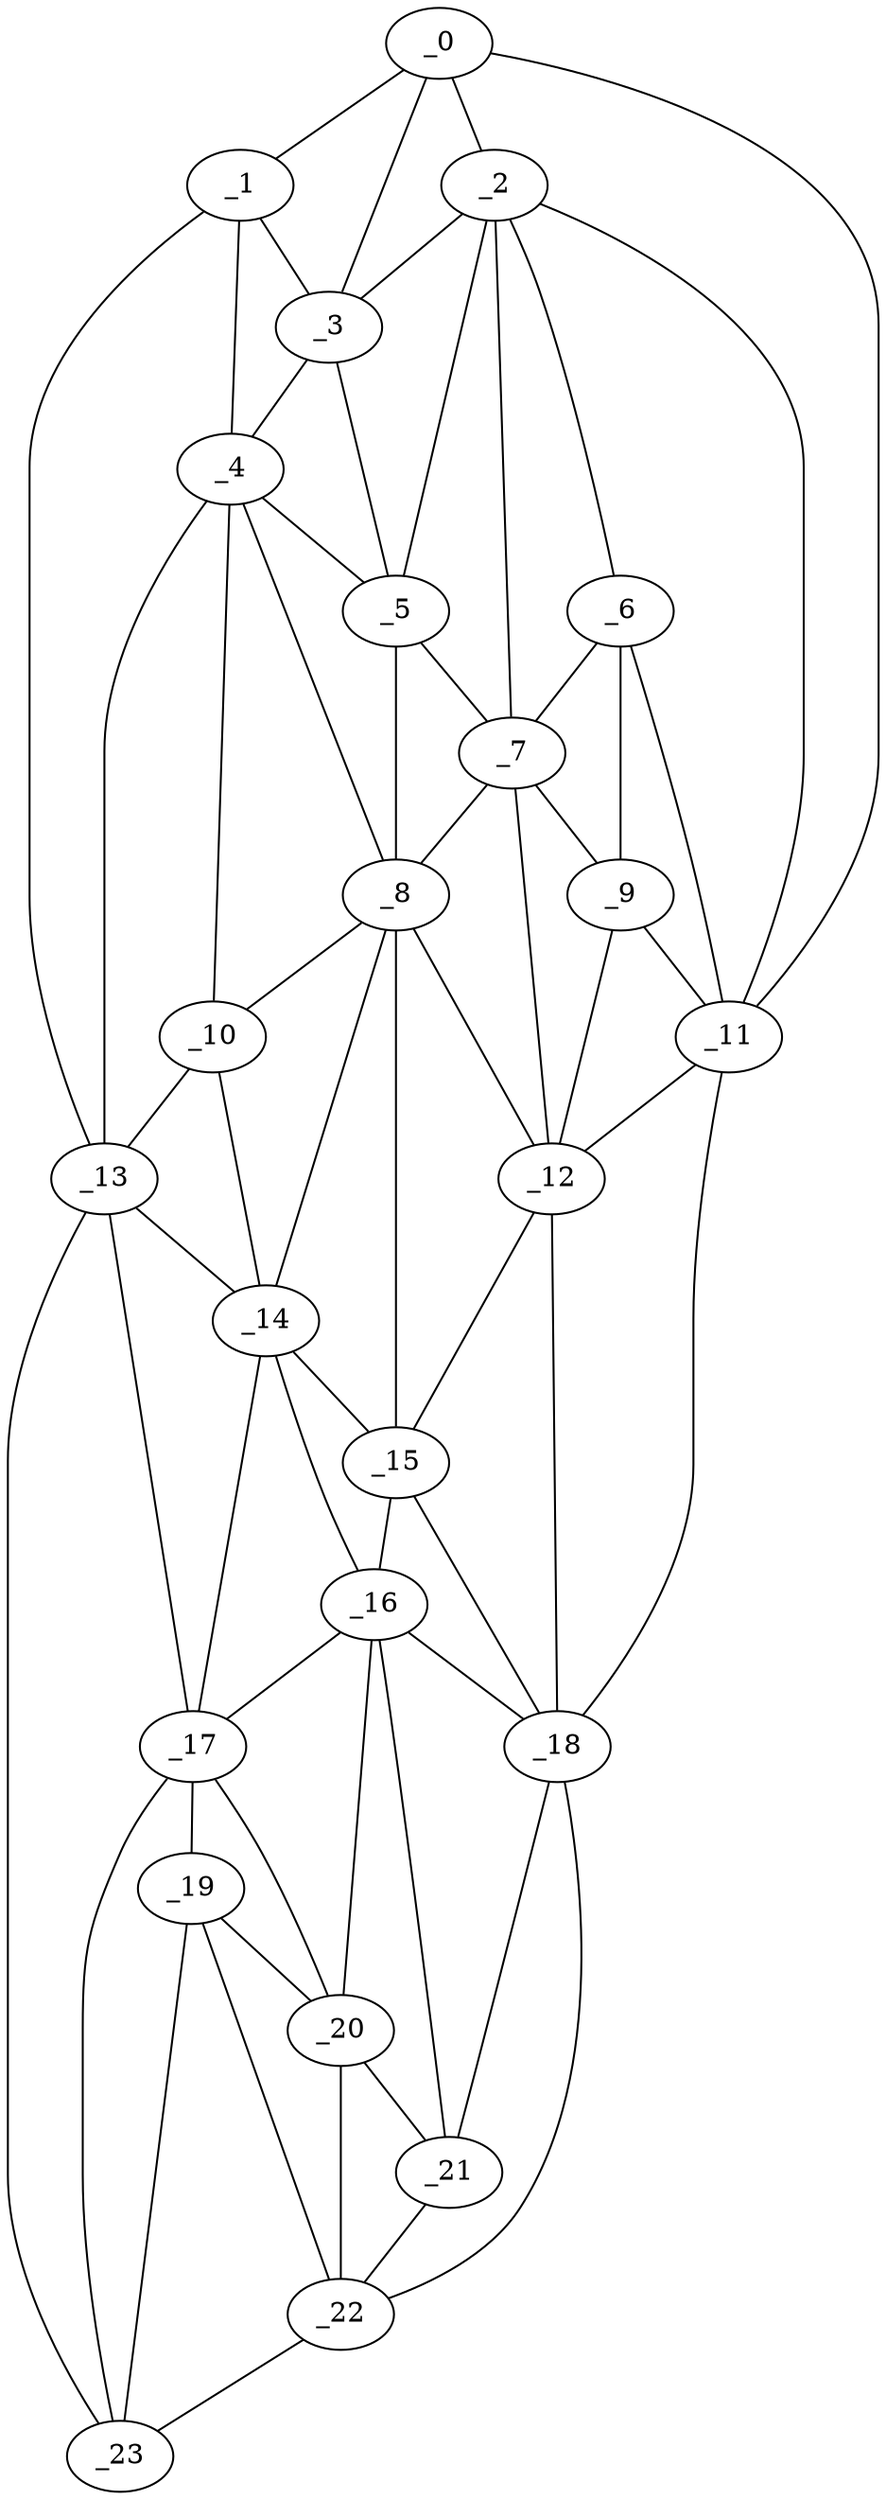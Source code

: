 graph "obj23__255.gxl" {
	_0	 [x=11,
		y=23];
	_1	 [x=36,
		y=61];
	_0 -- _1	 [valence=1];
	_2	 [x=44,
		y=29];
	_0 -- _2	 [valence=2];
	_3	 [x=44,
		y=46];
	_0 -- _3	 [valence=1];
	_11	 [x=68,
		y=17];
	_0 -- _11	 [valence=1];
	_1 -- _3	 [valence=2];
	_4	 [x=45,
		y=65];
	_1 -- _4	 [valence=2];
	_13	 [x=71,
		y=85];
	_1 -- _13	 [valence=1];
	_2 -- _3	 [valence=2];
	_5	 [x=52,
		y=43];
	_2 -- _5	 [valence=2];
	_6	 [x=53,
		y=27];
	_2 -- _6	 [valence=2];
	_7	 [x=58,
		y=34];
	_2 -- _7	 [valence=1];
	_2 -- _11	 [valence=1];
	_3 -- _4	 [valence=2];
	_3 -- _5	 [valence=2];
	_4 -- _5	 [valence=2];
	_8	 [x=60,
		y=42];
	_4 -- _8	 [valence=2];
	_10	 [x=65,
		y=73];
	_4 -- _10	 [valence=1];
	_4 -- _13	 [valence=1];
	_5 -- _7	 [valence=2];
	_5 -- _8	 [valence=1];
	_6 -- _7	 [valence=2];
	_9	 [x=63,
		y=26];
	_6 -- _9	 [valence=2];
	_6 -- _11	 [valence=2];
	_7 -- _8	 [valence=2];
	_7 -- _9	 [valence=2];
	_12	 [x=70,
		y=32];
	_7 -- _12	 [valence=1];
	_8 -- _10	 [valence=2];
	_8 -- _12	 [valence=2];
	_14	 [x=72,
		y=71];
	_8 -- _14	 [valence=1];
	_15	 [x=73,
		y=39];
	_8 -- _15	 [valence=1];
	_9 -- _11	 [valence=2];
	_9 -- _12	 [valence=2];
	_10 -- _13	 [valence=1];
	_10 -- _14	 [valence=2];
	_11 -- _12	 [valence=1];
	_18	 [x=86,
		y=40];
	_11 -- _18	 [valence=1];
	_12 -- _15	 [valence=2];
	_12 -- _18	 [valence=2];
	_13 -- _14	 [valence=2];
	_17	 [x=81,
		y=83];
	_13 -- _17	 [valence=1];
	_23	 [x=117,
		y=97];
	_13 -- _23	 [valence=1];
	_14 -- _15	 [valence=2];
	_16	 [x=79,
		y=71];
	_14 -- _16	 [valence=2];
	_14 -- _17	 [valence=1];
	_15 -- _16	 [valence=2];
	_15 -- _18	 [valence=2];
	_16 -- _17	 [valence=2];
	_16 -- _18	 [valence=2];
	_20	 [x=91,
		y=76];
	_16 -- _20	 [valence=2];
	_21	 [x=95,
		y=57];
	_16 -- _21	 [valence=2];
	_19	 [x=90,
		y=82];
	_17 -- _19	 [valence=2];
	_17 -- _20	 [valence=2];
	_17 -- _23	 [valence=2];
	_18 -- _21	 [valence=1];
	_22	 [x=113,
		y=84];
	_18 -- _22	 [valence=1];
	_19 -- _20	 [valence=2];
	_19 -- _22	 [valence=1];
	_19 -- _23	 [valence=1];
	_20 -- _21	 [valence=1];
	_20 -- _22	 [valence=2];
	_21 -- _22	 [valence=2];
	_22 -- _23	 [valence=1];
}

